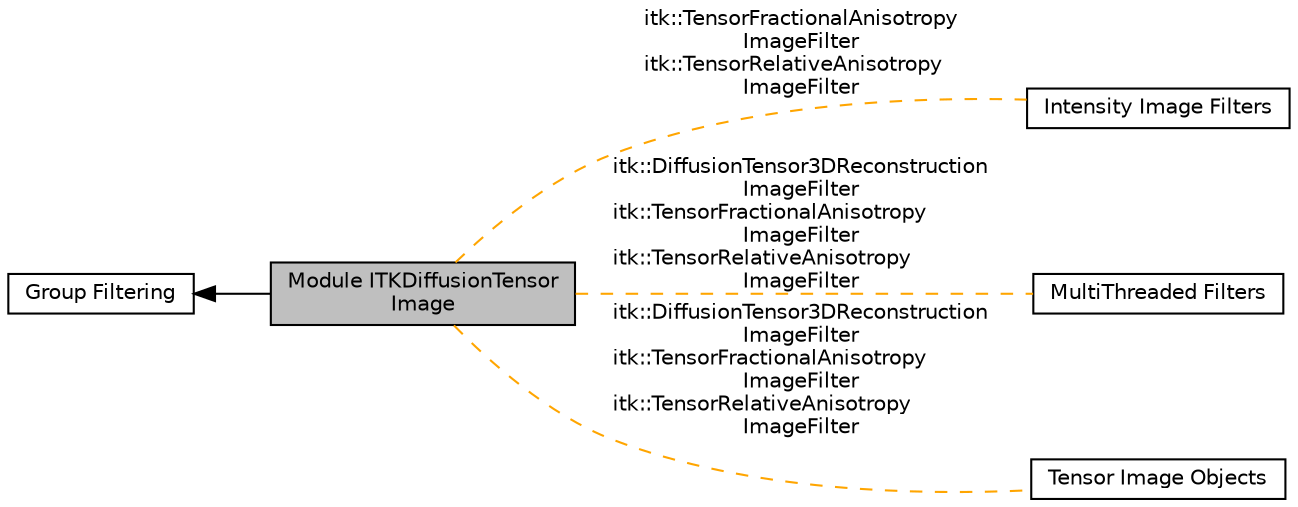 digraph "Module ITKDiffusionTensorImage"
{
  edge [fontname="Helvetica",fontsize="10",labelfontname="Helvetica",labelfontsize="10"];
  node [fontname="Helvetica",fontsize="10",shape=box];
  rankdir=LR;
  Node2 [label="Group Filtering",height=0.2,width=0.4,color="black", fillcolor="white", style="filled",URL="$group__Group-Filtering.html",tooltip=" "];
  Node1 [label="Module ITKDiffusionTensor\lImage",height=0.2,width=0.4,color="black", fillcolor="grey75", style="filled", fontcolor="black",tooltip=" "];
  Node5 [label="Intensity Image Filters",height=0.2,width=0.4,color="black", fillcolor="white", style="filled",URL="$group__IntensityImageFilters.html",tooltip=" "];
  Node3 [label="MultiThreaded Filters",height=0.2,width=0.4,color="black", fillcolor="white", style="filled",URL="$group__MultiThreaded.html",tooltip=" "];
  Node4 [label="Tensor Image Objects",height=0.2,width=0.4,color="black", fillcolor="white", style="filled",URL="$group__TensorObjects.html",tooltip=" "];
  Node2->Node1 [shape=plaintext, dir="back", style="solid"];
  Node1->Node3 [shape=plaintext, label="itk::DiffusionTensor3DReconstruction\lImageFilter\nitk::TensorFractionalAnisotropy\lImageFilter\nitk::TensorRelativeAnisotropy\lImageFilter", color="orange", dir="none", style="dashed"];
  Node1->Node4 [shape=plaintext, label="itk::DiffusionTensor3DReconstruction\lImageFilter\nitk::TensorFractionalAnisotropy\lImageFilter\nitk::TensorRelativeAnisotropy\lImageFilter", color="orange", dir="none", style="dashed"];
  Node1->Node5 [shape=plaintext, label="itk::TensorFractionalAnisotropy\lImageFilter\nitk::TensorRelativeAnisotropy\lImageFilter", color="orange", dir="none", style="dashed"];
}
